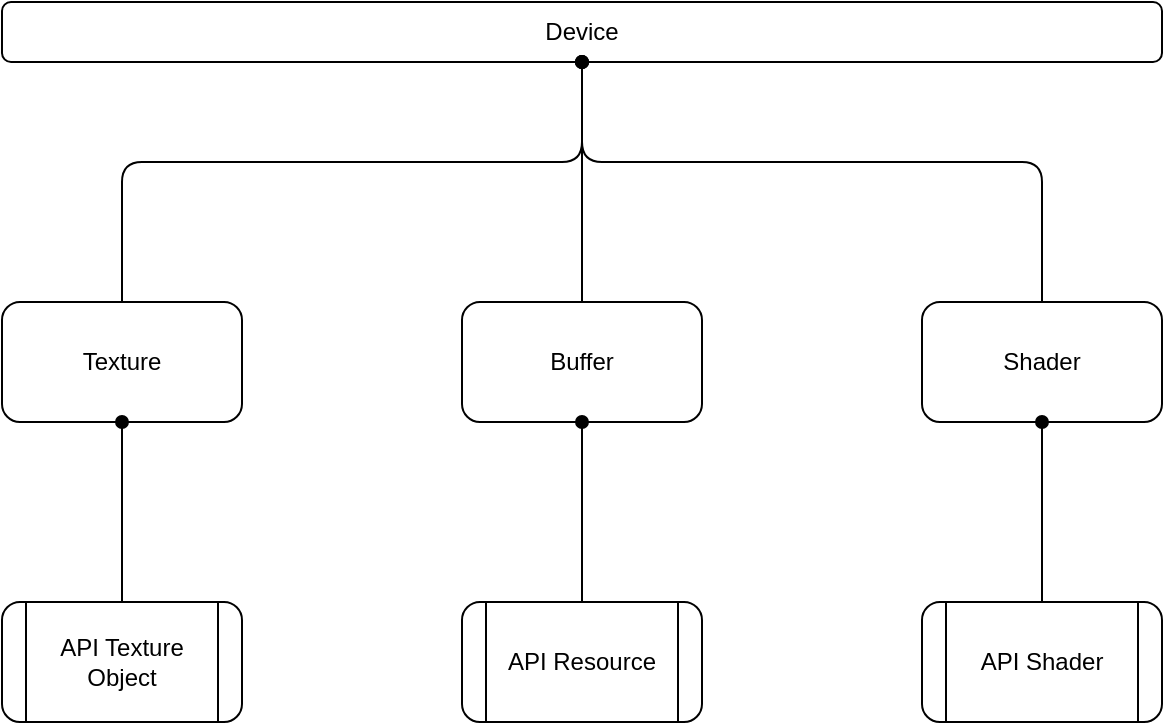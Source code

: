 <mxfile version="22.1.2" type="device">
  <diagram name="Page-1" id="nErGe-eBGmOxqZkqxwFg">
    <mxGraphModel dx="1235" dy="787" grid="1" gridSize="10" guides="1" tooltips="1" connect="1" arrows="1" fold="1" page="1" pageScale="1" pageWidth="1920" pageHeight="1200" math="0" shadow="0">
      <root>
        <mxCell id="0" />
        <mxCell id="1" parent="0" />
        <mxCell id="niBrkCM9sAj3qQ2ssmBh-13" value="Device" style="rounded=1;whiteSpace=wrap;html=1;strokeColor=default;align=center;verticalAlign=middle;fontFamily=Helvetica;fontSize=12;fontColor=default;fillColor=default;" parent="1" vertex="1">
          <mxGeometry x="470" y="500" width="580" height="30" as="geometry" />
        </mxCell>
        <mxCell id="niBrkCM9sAj3qQ2ssmBh-24" style="edgeStyle=orthogonalEdgeStyle;shape=connector;rounded=1;orthogonalLoop=1;jettySize=auto;html=1;entryX=0.5;entryY=1;entryDx=0;entryDy=0;labelBackgroundColor=default;strokeColor=default;align=center;verticalAlign=middle;fontFamily=Helvetica;fontSize=12;fontColor=default;endArrow=oval;endFill=1;" parent="1" source="niBrkCM9sAj3qQ2ssmBh-14" target="niBrkCM9sAj3qQ2ssmBh-13" edge="1">
          <mxGeometry relative="1" as="geometry" />
        </mxCell>
        <mxCell id="niBrkCM9sAj3qQ2ssmBh-14" value="Buffer" style="rounded=1;whiteSpace=wrap;html=1;strokeColor=default;align=center;verticalAlign=middle;fontFamily=Helvetica;fontSize=12;fontColor=default;fillColor=default;" parent="1" vertex="1">
          <mxGeometry x="700" y="650" width="120" height="60" as="geometry" />
        </mxCell>
        <mxCell id="niBrkCM9sAj3qQ2ssmBh-25" style="edgeStyle=orthogonalEdgeStyle;shape=connector;rounded=1;orthogonalLoop=1;jettySize=auto;html=1;entryX=0.5;entryY=1;entryDx=0;entryDy=0;labelBackgroundColor=default;strokeColor=default;align=center;verticalAlign=middle;fontFamily=Helvetica;fontSize=12;fontColor=default;endArrow=oval;endFill=1;" parent="1" source="niBrkCM9sAj3qQ2ssmBh-15" target="niBrkCM9sAj3qQ2ssmBh-13" edge="1">
          <mxGeometry relative="1" as="geometry">
            <Array as="points">
              <mxPoint x="990" y="580" />
              <mxPoint x="760" y="580" />
            </Array>
          </mxGeometry>
        </mxCell>
        <mxCell id="niBrkCM9sAj3qQ2ssmBh-15" value="Shader" style="rounded=1;whiteSpace=wrap;html=1;strokeColor=default;align=center;verticalAlign=middle;fontFamily=Helvetica;fontSize=12;fontColor=default;fillColor=default;" parent="1" vertex="1">
          <mxGeometry x="930" y="650" width="120" height="60" as="geometry" />
        </mxCell>
        <mxCell id="niBrkCM9sAj3qQ2ssmBh-23" style="edgeStyle=orthogonalEdgeStyle;rounded=1;orthogonalLoop=1;jettySize=auto;html=1;entryX=0.5;entryY=1;entryDx=0;entryDy=0;fontFamily=Helvetica;fontSize=12;fontColor=default;endArrow=oval;endFill=1;" parent="1" source="niBrkCM9sAj3qQ2ssmBh-16" target="niBrkCM9sAj3qQ2ssmBh-13" edge="1">
          <mxGeometry relative="1" as="geometry">
            <Array as="points">
              <mxPoint x="530" y="580" />
              <mxPoint x="760" y="580" />
            </Array>
          </mxGeometry>
        </mxCell>
        <mxCell id="niBrkCM9sAj3qQ2ssmBh-16" value="Texture" style="rounded=1;whiteSpace=wrap;html=1;strokeColor=default;align=center;verticalAlign=middle;fontFamily=Helvetica;fontSize=12;fontColor=default;fillColor=default;" parent="1" vertex="1">
          <mxGeometry x="470" y="650" width="120" height="60" as="geometry" />
        </mxCell>
        <mxCell id="niBrkCM9sAj3qQ2ssmBh-20" style="edgeStyle=orthogonalEdgeStyle;rounded=0;orthogonalLoop=1;jettySize=auto;html=1;entryX=0.5;entryY=1;entryDx=0;entryDy=0;fontFamily=Helvetica;fontSize=12;fontColor=default;endArrow=oval;endFill=1;" parent="1" source="niBrkCM9sAj3qQ2ssmBh-17" target="niBrkCM9sAj3qQ2ssmBh-16" edge="1">
          <mxGeometry relative="1" as="geometry" />
        </mxCell>
        <mxCell id="niBrkCM9sAj3qQ2ssmBh-17" value="API Texture Object" style="shape=process;whiteSpace=wrap;html=1;backgroundOutline=1;rounded=1;strokeColor=default;align=center;verticalAlign=middle;fontFamily=Helvetica;fontSize=12;fontColor=default;fillColor=default;" parent="1" vertex="1">
          <mxGeometry x="470" y="800" width="120" height="60" as="geometry" />
        </mxCell>
        <mxCell id="niBrkCM9sAj3qQ2ssmBh-21" style="edgeStyle=orthogonalEdgeStyle;rounded=0;orthogonalLoop=1;jettySize=auto;html=1;entryX=0.5;entryY=1;entryDx=0;entryDy=0;fontFamily=Helvetica;fontSize=12;fontColor=default;endArrow=oval;endFill=1;" parent="1" source="niBrkCM9sAj3qQ2ssmBh-18" target="niBrkCM9sAj3qQ2ssmBh-14" edge="1">
          <mxGeometry relative="1" as="geometry" />
        </mxCell>
        <mxCell id="niBrkCM9sAj3qQ2ssmBh-18" value="API Resource" style="shape=process;whiteSpace=wrap;html=1;backgroundOutline=1;rounded=1;strokeColor=default;align=center;verticalAlign=middle;fontFamily=Helvetica;fontSize=12;fontColor=default;fillColor=default;" parent="1" vertex="1">
          <mxGeometry x="700" y="800" width="120" height="60" as="geometry" />
        </mxCell>
        <mxCell id="niBrkCM9sAj3qQ2ssmBh-22" style="edgeStyle=orthogonalEdgeStyle;rounded=0;orthogonalLoop=1;jettySize=auto;html=1;entryX=0.5;entryY=1;entryDx=0;entryDy=0;fontFamily=Helvetica;fontSize=12;fontColor=default;endArrow=oval;endFill=1;" parent="1" source="niBrkCM9sAj3qQ2ssmBh-19" target="niBrkCM9sAj3qQ2ssmBh-15" edge="1">
          <mxGeometry relative="1" as="geometry" />
        </mxCell>
        <mxCell id="niBrkCM9sAj3qQ2ssmBh-19" value="API Shader" style="shape=process;whiteSpace=wrap;html=1;backgroundOutline=1;rounded=1;strokeColor=default;align=center;verticalAlign=middle;fontFamily=Helvetica;fontSize=12;fontColor=default;fillColor=default;" parent="1" vertex="1">
          <mxGeometry x="930" y="800" width="120" height="60" as="geometry" />
        </mxCell>
      </root>
    </mxGraphModel>
  </diagram>
</mxfile>
